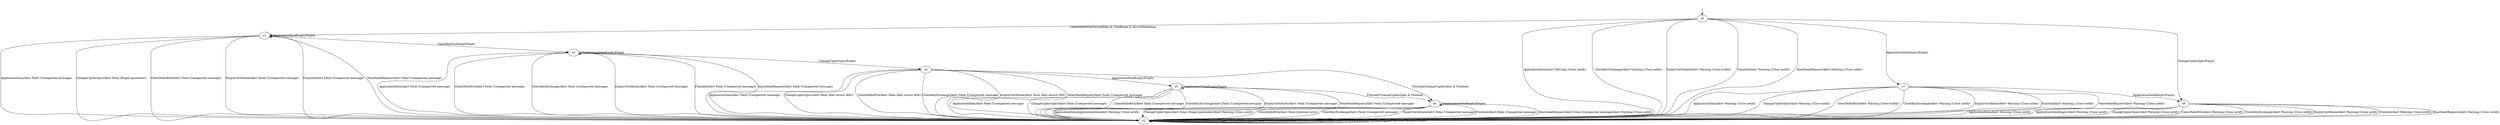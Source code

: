 digraph h4 {
s0 [label="s0"];
s1 [label="s1"];
s2 [label="s2"];
s3 [label="s3"];
s4 [label="s4"];
s5 [label="s5"];
s6 [label="s6"];
s7 [label="s7"];
s8 [label="s8"];
s0 -> s2 [label="ApplicationData/Alert Warning (Close notify)"];
s0 -> s7 [label="ApplicationDataEmpty/Empty"];
s0 -> s8 [label="ChangeCipherSpec/Empty"];
s0 -> s1 [label="ClientHelloRSA/ServerHello & Certificate & ServerHelloDone"];
s0 -> s2 [label="ClientKeyExchange/Alert Warning (Close notify)"];
s0 -> s2 [label="EmptyCertificate/Alert Warning (Close notify)"];
s0 -> s2 [label="Finished/Alert Warning (Close notify)"];
s0 -> s2 [label="HeartbeatRequest/Alert Warning (Close notify)"];
s1 -> s2 [label="ApplicationData/Alert Fatal (Unexpected message)"];
s1 -> s1 [label="ApplicationDataEmpty/Empty"];
s1 -> s2 [label="ChangeCipherSpec/Alert Fatal (Illegal parameter)"];
s1 -> s2 [label="ClientHelloRSA/Alert Fatal (Unexpected message)"];
s1 -> s3 [label="ClientKeyExchange/Empty"];
s1 -> s2 [label="EmptyCertificate/Alert Fatal (Unexpected message)"];
s1 -> s2 [label="Finished/Alert Fatal (Unexpected message)"];
s1 -> s2 [label="HeartbeatRequest/Alert Fatal (Unexpected message)"];
s2 -> s2 [label="ApplicationData/Empty"];
s2 -> s2 [label="ApplicationDataEmpty/Empty"];
s2 -> s2 [label="ChangeCipherSpec/Empty"];
s2 -> s2 [label="ClientHelloRSA/Empty"];
s2 -> s2 [label="ClientKeyExchange/Empty"];
s2 -> s2 [label="EmptyCertificate/Empty"];
s2 -> s2 [label="Finished/Empty"];
s2 -> s2 [label="HeartbeatRequest/Empty"];
s3 -> s2 [label="ApplicationData/Alert Fatal (Unexpected message)"];
s3 -> s3 [label="ApplicationDataEmpty/Empty"];
s3 -> s4 [label="ChangeCipherSpec/Empty"];
s3 -> s2 [label="ClientHelloRSA/Alert Fatal (Unexpected message)"];
s3 -> s2 [label="ClientKeyExchange/Alert Fatal (Unexpected message)"];
s3 -> s2 [label="EmptyCertificate/Alert Fatal (Unexpected message)"];
s3 -> s2 [label="Finished/Alert Fatal (Unexpected message)"];
s3 -> s2 [label="HeartbeatRequest/Alert Fatal (Unexpected message)"];
s4 -> s2 [label="ApplicationData/Alert Fatal (Unexpected message)"];
s4 -> s5 [label="ApplicationDataEmpty/Empty"];
s4 -> s2 [label="ChangeCipherSpec/Alert Fatal (Bad record MAC)"];
s4 -> s2 [label="ClientHelloRSA/Alert Fatal (Bad record MAC)"];
s4 -> s2 [label="ClientKeyExchange/Alert Fatal (Unexpected message)"];
s4 -> s2 [label="EmptyCertificate/Alert Fatal (Bad record MAC)"];
s4 -> s6 [label="Finished/ChangeCipherSpec & Finished"];
s4 -> s2 [label="HeartbeatRequest/Alert Fatal (Unexpected message)"];
s5 -> s2 [label="ApplicationData/Alert Fatal (Unexpected message)"];
s5 -> s5 [label="ApplicationDataEmpty/Empty"];
s5 -> s2 [label="ChangeCipherSpec/Alert Fatal (Unexpected message)"];
s5 -> s2 [label="ClientHelloRSA/Alert Fatal (Unexpected message)"];
s5 -> s2 [label="ClientKeyExchange/Alert Fatal (Unexpected message)"];
s5 -> s2 [label="EmptyCertificate/Alert Fatal (Unexpected message)"];
s5 -> s6 [label="Finished/ChangeCipherSpec & Finished"];
s5 -> s2 [label="HeartbeatRequest/Alert Fatal (Unexpected message)"];
s6 -> s2 [label="ApplicationData/ApplicationDataAlert Warning (Close notify)"];
s6 -> s6 [label="ApplicationDataEmpty/Empty"];
s6 -> s2 [label="ChangeCipherSpec/Alert Fatal (Illegal parameter)Alert Warning (Close notify)"];
s6 -> s2 [label="ClientHelloRSA/Alert Fatal (Internal error)"];
s6 -> s2 [label="ClientKeyExchange/Alert Fatal (Unexpected message)"];
s6 -> s2 [label="EmptyCertificate/Alert Fatal (Unexpected message)"];
s6 -> s2 [label="Finished/Alert Fatal (Unexpected message)"];
s6 -> s2 [label="HeartbeatRequest/Alert Fatal (Unexpected message)Alert Warning (Close notify)"];
s7 -> s2 [label="ApplicationData/Alert Warning (Close notify)"];
s7 -> s8 [label="ApplicationDataEmpty/Empty"];
s7 -> s2 [label="ChangeCipherSpec/Alert Warning (Close notify)"];
s7 -> s2 [label="ClientHelloRSA/Alert Warning (Close notify)"];
s7 -> s2 [label="ClientKeyExchange/Alert Warning (Close notify)"];
s7 -> s2 [label="EmptyCertificate/Alert Warning (Close notify)"];
s7 -> s2 [label="Finished/Alert Warning (Close notify)"];
s7 -> s2 [label="HeartbeatRequest/Alert Warning (Close notify)"];
s8 -> s2 [label="ApplicationData/Alert Warning (Close notify)"];
s8 -> s2 [label="ApplicationDataEmpty/Alert Warning (Close notify)"];
s8 -> s2 [label="ChangeCipherSpec/Alert Warning (Close notify)"];
s8 -> s2 [label="ClientHelloRSA/Alert Warning (Close notify)"];
s8 -> s2 [label="ClientKeyExchange/Alert Warning (Close notify)"];
s8 -> s2 [label="EmptyCertificate/Alert Warning (Close notify)"];
s8 -> s2 [label="Finished/Alert Warning (Close notify)"];
s8 -> s2 [label="HeartbeatRequest/Alert Warning (Close notify)"];
__start0 [shape=none, label=""];
__start0 -> s0 [label=""];
}
